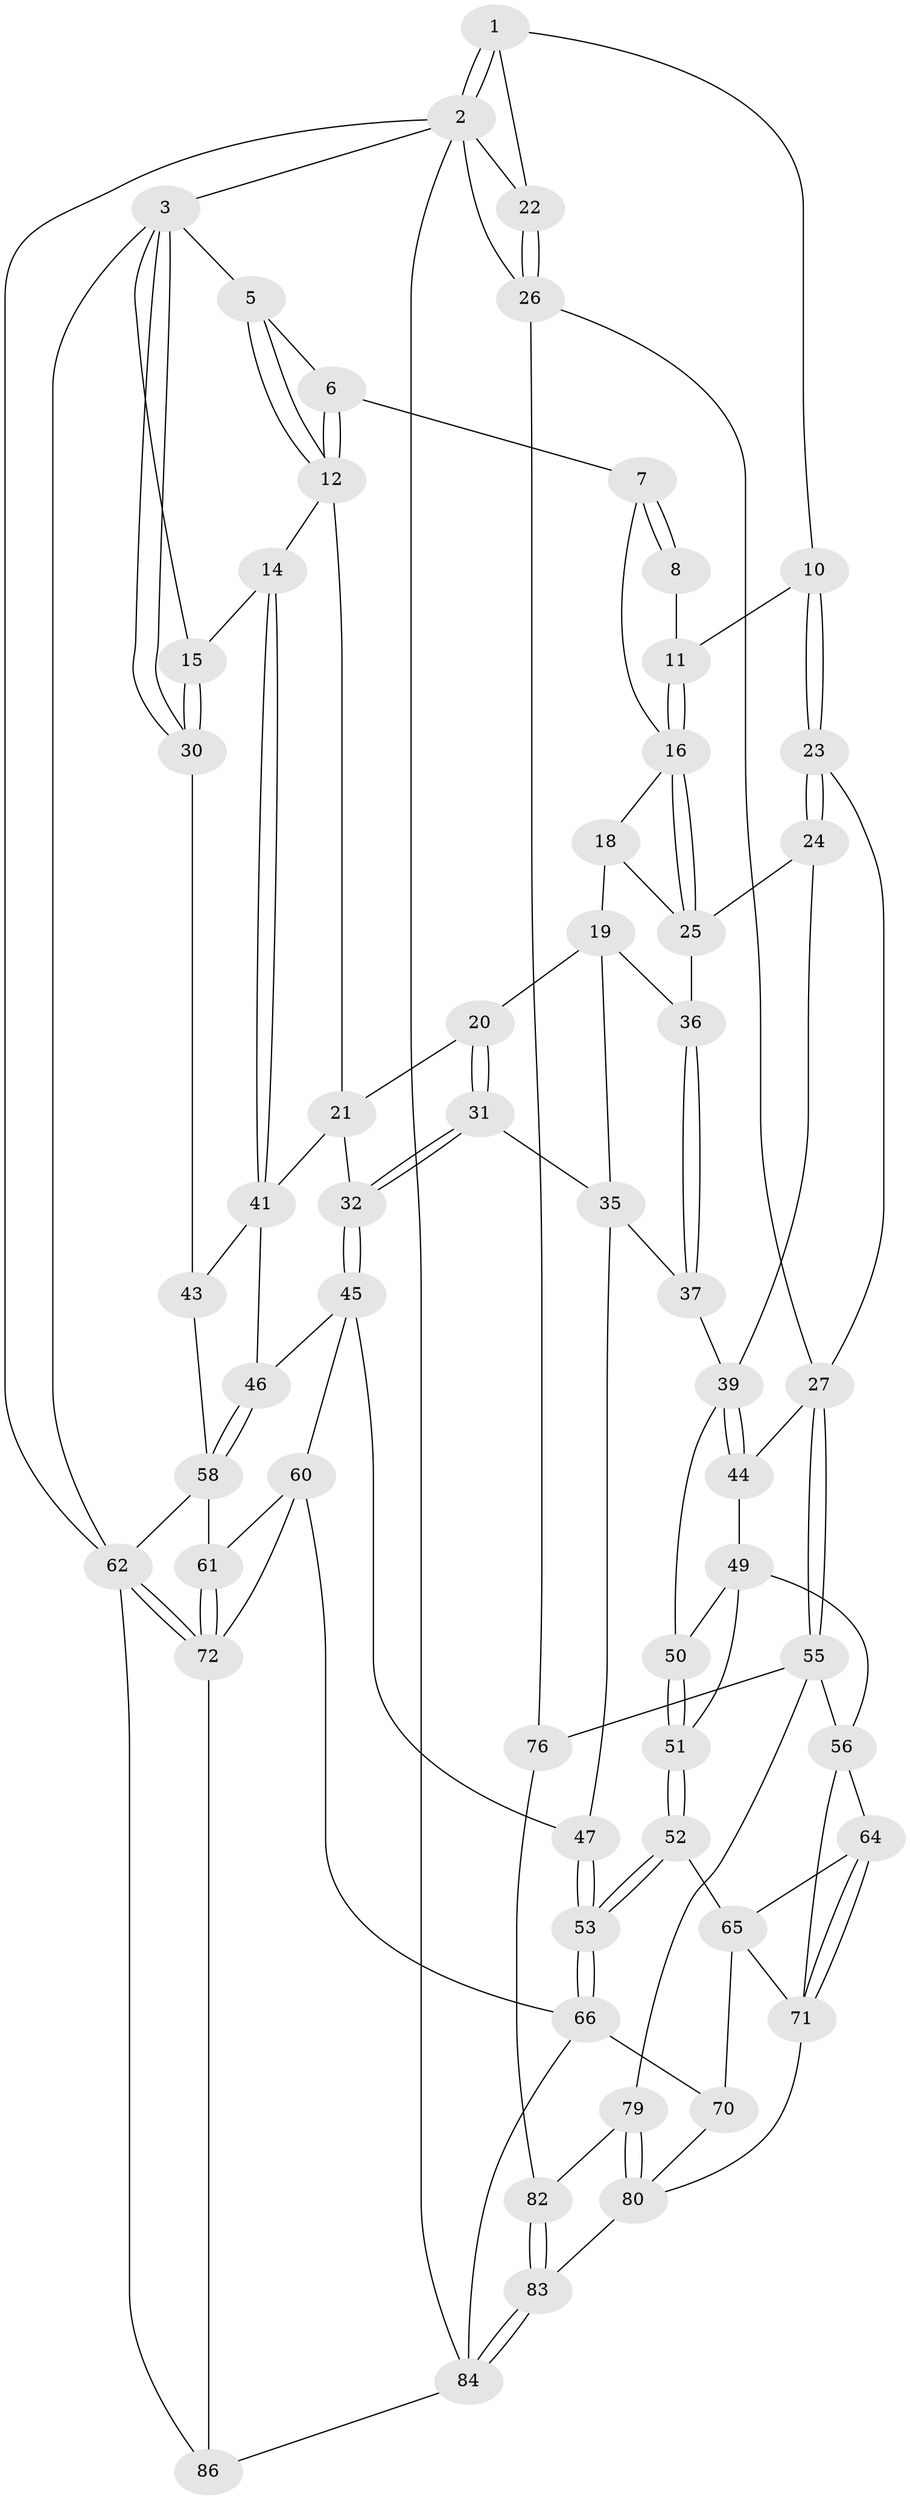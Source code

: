// Generated by graph-tools (version 1.1) at 2025/24/03/03/25 07:24:35]
// undirected, 60 vertices, 134 edges
graph export_dot {
graph [start="1"]
  node [color=gray90,style=filled];
  1 [pos="+0.7796566007972138+0",super="+9"];
  2 [pos="+1+0",super="+74"];
  3 [pos="+0+0",super="+4"];
  5 [pos="+0.28065296414054225+0"];
  6 [pos="+0.41720750341007123+0"];
  7 [pos="+0.453234919216322+0"];
  8 [pos="+0.6237685755385266+0"];
  10 [pos="+0.865408760997929+0.13620620200511707"];
  11 [pos="+0.7302635502052851+0.06456675160792773"];
  12 [pos="+0.22547106263846475+0.2138431950730834",super="+13"];
  14 [pos="+0.1885476108227131+0.24163144697516348"];
  15 [pos="+0.16202405991091573+0.18788747855076487"];
  16 [pos="+0.6443297458204255+0.19990611041092468",super="+17"];
  18 [pos="+0.4543785785700121+0.12601165189659064"];
  19 [pos="+0.44763246958965447+0.13770608408985713",super="+34"];
  20 [pos="+0.40143304776906696+0.1698508743268912"];
  21 [pos="+0.36741533038611696+0.18640923521791564",super="+33"];
  22 [pos="+1+0"];
  23 [pos="+0.8728113295434237+0.25129795376423236"];
  24 [pos="+0.6685156278531755+0.22631378288557952"];
  25 [pos="+0.6546322901072081+0.216432076789943",super="+29"];
  26 [pos="+1+0.4172640023087081",super="+75"];
  27 [pos="+1+0.41402903336963076",super="+28"];
  30 [pos="+0+0"];
  31 [pos="+0.3858621224256472+0.3620056948638033"];
  32 [pos="+0.3753090917216138+0.38135121213401457"];
  35 [pos="+0.44866602701006625+0.29512628902785637",super="+38"];
  36 [pos="+0.5447907963209901+0.3318791499097238"];
  37 [pos="+0.5439881048548083+0.4157197429595346"];
  39 [pos="+0.6622596835647252+0.3572535180104754",super="+40"];
  41 [pos="+0.17687095754902554+0.2716543682223452",super="+42"];
  43 [pos="+0+0.36100668546537346"];
  44 [pos="+0.8147455566862277+0.4205706881673908"];
  45 [pos="+0.4009202491375725+0.4751183417004853",super="+48"];
  46 [pos="+0.1905271562870025+0.4788299939714543"];
  47 [pos="+0.4471959406185008+0.48203251187142765"];
  49 [pos="+0.7846845463852642+0.45428835017125063",super="+54"];
  50 [pos="+0.5975424275271951+0.43935399086557964"];
  51 [pos="+0.6657330868538968+0.5543578853202762"];
  52 [pos="+0.6562494867721792+0.5706209511444672"];
  53 [pos="+0.6054953540920304+0.5926708044015431"];
  55 [pos="+0.840851487569365+0.6612016850906985",super="+77"];
  56 [pos="+0.8224013709564233+0.6577721880042974",super="+57"];
  58 [pos="+0.17217485501484112+0.5830795793506438",super="+59"];
  60 [pos="+0.40568809696916697+0.6271522709965818",super="+68"];
  61 [pos="+0.19651283043794648+0.605218743419267"];
  62 [pos="+0+1",super="+63"];
  64 [pos="+0.7086662009219633+0.6280715588391754"];
  65 [pos="+0.6772818889202867+0.607651248484502",super="+69"];
  66 [pos="+0.5391752615138496+0.7468091977614393",super="+67"];
  70 [pos="+0.577882978375258+0.754842776504961"];
  71 [pos="+0.7057176427752074+0.7213576622915263",super="+73"];
  72 [pos="+0.2698827986155667+0.7815470336919474",super="+78"];
  76 [pos="+1+0.857785336888695"];
  79 [pos="+0.8290909142952301+0.7863659363870861"];
  80 [pos="+0.7594635171465572+0.8127275406148353",super="+81"];
  82 [pos="+0.8570456687379989+0.8412474812772346"];
  83 [pos="+0.7322432536208652+0.9521938948866466"];
  84 [pos="+0.7334813760010674+1",super="+85"];
  86 [pos="+0.3751203605430621+1"];
  1 -- 2;
  1 -- 2;
  1 -- 10;
  1 -- 22;
  2 -- 3;
  2 -- 22;
  2 -- 26;
  2 -- 84;
  2 -- 62;
  3 -- 30;
  3 -- 30;
  3 -- 62;
  3 -- 5;
  3 -- 15;
  5 -- 6;
  5 -- 12;
  5 -- 12;
  6 -- 7;
  6 -- 12;
  6 -- 12;
  7 -- 8;
  7 -- 8;
  7 -- 16;
  8 -- 11;
  10 -- 11;
  10 -- 23;
  10 -- 23;
  11 -- 16;
  11 -- 16;
  12 -- 21;
  12 -- 14;
  14 -- 15;
  14 -- 41;
  14 -- 41;
  15 -- 30;
  15 -- 30;
  16 -- 25;
  16 -- 25;
  16 -- 18;
  18 -- 19;
  18 -- 25;
  19 -- 20;
  19 -- 35;
  19 -- 36;
  20 -- 21;
  20 -- 31;
  20 -- 31;
  21 -- 32;
  21 -- 41;
  22 -- 26;
  22 -- 26;
  23 -- 24;
  23 -- 24;
  23 -- 27;
  24 -- 25;
  24 -- 39;
  25 -- 36;
  26 -- 27;
  26 -- 76;
  27 -- 55;
  27 -- 55;
  27 -- 44;
  30 -- 43;
  31 -- 32;
  31 -- 32;
  31 -- 35;
  32 -- 45;
  32 -- 45;
  35 -- 37;
  35 -- 47;
  36 -- 37;
  36 -- 37;
  37 -- 39;
  39 -- 44;
  39 -- 44;
  39 -- 50;
  41 -- 43;
  41 -- 46;
  43 -- 58;
  44 -- 49;
  45 -- 46;
  45 -- 60;
  45 -- 47;
  46 -- 58;
  46 -- 58;
  47 -- 53;
  47 -- 53;
  49 -- 50;
  49 -- 56;
  49 -- 51;
  50 -- 51;
  50 -- 51;
  51 -- 52;
  51 -- 52;
  52 -- 53;
  52 -- 53;
  52 -- 65;
  53 -- 66;
  53 -- 66;
  55 -- 56;
  55 -- 76;
  55 -- 79;
  56 -- 64;
  56 -- 71;
  58 -- 61;
  58 -- 62;
  60 -- 61;
  60 -- 72;
  60 -- 66;
  61 -- 72;
  61 -- 72;
  62 -- 72;
  62 -- 72;
  62 -- 86;
  64 -- 65;
  64 -- 71;
  64 -- 71;
  65 -- 70;
  65 -- 71;
  66 -- 70;
  66 -- 84;
  70 -- 80;
  71 -- 80;
  72 -- 86;
  76 -- 82;
  79 -- 80;
  79 -- 80;
  79 -- 82;
  80 -- 83;
  82 -- 83;
  82 -- 83;
  83 -- 84;
  83 -- 84;
  84 -- 86;
}

